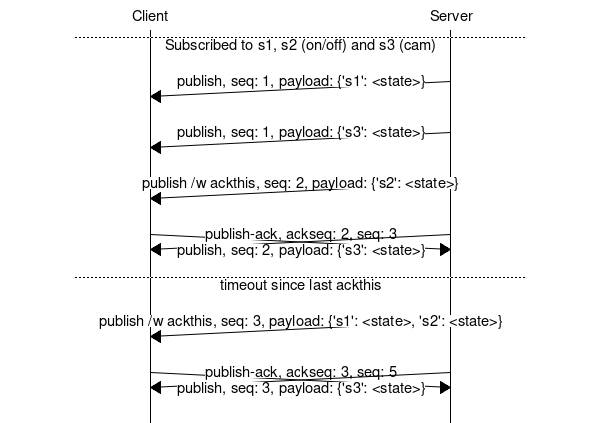 # Normal publish with on/off sensors
msc {
 arcgradient = 15,
 wordwraparcs = "on";

 a [label="Client"],b [label="Server"];
 --- [label="Subscribed to s1, s2 (on/off) and s3 (cam)"];
a <= b [label="publish, seq: 1, payload: {'s1': <state>}"];
a <= b [label="publish, seq: 1, payload: {'s3': <state>}"];
a <= b [label="publish /w ackthis, seq: 2, payload: {'s2': <state>}"];
a => b [label="publish-ack, ackseq: 2, seq: 3"],
a <= b [label="\npublish, seq: 2, payload: {'s3': <state>}"];
--- [label="timeout since last ackthis"];
a <= b [label="publish /w ackthis, seq: 3, payload: {'s1': <state>, 's2': <state>}"];
a => b [label="publish-ack, ackseq: 3, seq: 5"],
a <= b [label="\npublish, seq: 3, payload: {'s3': <state>}"];

}
